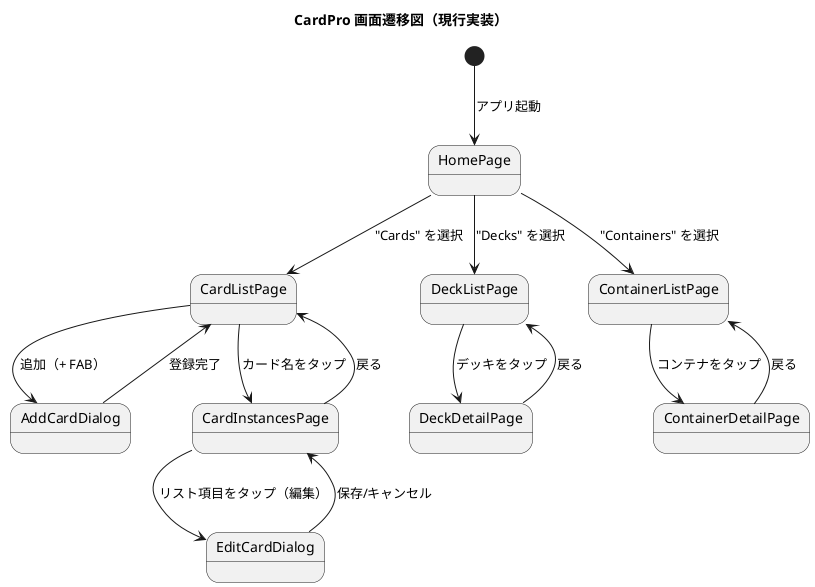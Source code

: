 @startuml
title CardPro 画面遷移図（現行実装）

[*] --> HomePage : アプリ起動

HomePage --> CardListPage : "Cards" を選択
HomePage --> DeckListPage : "Decks" を選択
HomePage --> ContainerListPage : "Containers" を選択

CardListPage --> AddCardDialog : 追加（+ FAB）
AddCardDialog --> CardListPage : 登録完了

CardListPage --> CardInstancesPage : カード名をタップ
CardInstancesPage --> EditCardDialog : リスト項目をタップ（編集）
EditCardDialog --> CardInstancesPage : 保存/キャンセル
CardInstancesPage --> CardListPage : 戻る

DeckListPage --> DeckDetailPage : デッキをタップ
DeckDetailPage --> DeckListPage : 戻る

ContainerListPage --> ContainerDetailPage : コンテナをタップ
ContainerDetailPage --> ContainerListPage : 戻る

@enduml

@startuml
title デッキ使用フロー（重複カードの移動指示）

[*] --> DeckListPage

DeckListPage --> [*] : 「使用中にする」（重複なし）

DeckListPage --> MoveInstructionDialog : 「使用中にする」（重複あり）
note right of MoveInstructionDialog
  - 既存の使用中デッキにある同一インスタンスを検出
  - 表示: カード名 / 元デッキ名（場所）/ 移動先
  - 操作: [移動完了] または [キャンセル]
end note

MoveInstructionDialog --> DeckListPage : 移動完了
DeckListPage --> [*] : 選択デッキをアクティブ化

@enduml

